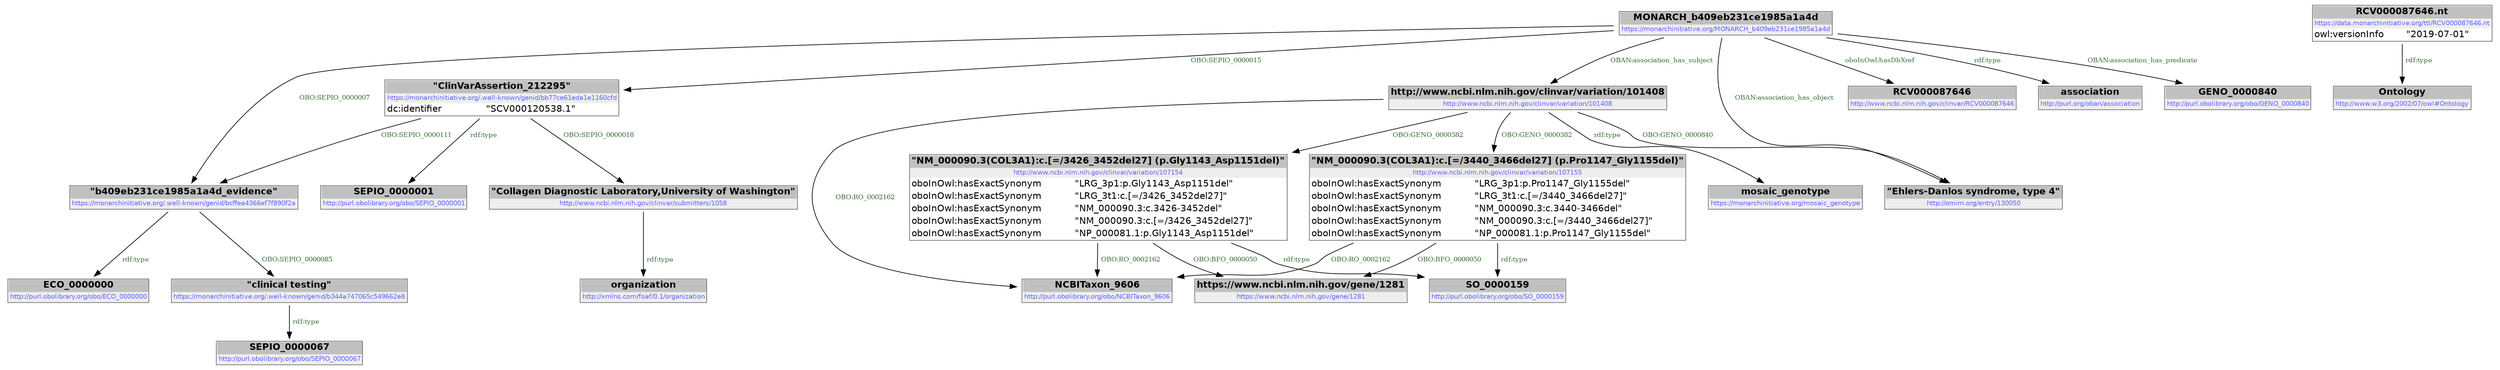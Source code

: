 digraph { 
 node [ fontname="DejaVu Sans" ] ; 
	node0 -> node1 [ color=BLACK, label=< <font point-size='10' color='#336633'>rdf:type</font> > ] ;
	node5 -> node0 [ color=BLACK, label=< <font point-size='10' color='#336633'>OBO:SEPIO_0000015</font> > ] ;
	node5 -> node6 [ color=BLACK, label=< <font point-size='10' color='#336633'>OBAN:association_has_subject</font> > ] ;
	node6 -> node2 [ color=BLACK, label=< <font point-size='10' color='#336633'>OBO:GENO_0000382</font> > ] ;
	node3 -> node7 [ color=BLACK, label=< <font point-size='10' color='#336633'>rdf:type</font> > ] ;
	node2 -> node8 [ color=BLACK, label=< <font point-size='10' color='#336633'>OBO:RO_0002162</font> > ] ;
	node4 -> node9 [ color=BLACK, label=< <font point-size='10' color='#336633'>OBO:BFO_0000050</font> > ] ;
	node4 -> node8 [ color=BLACK, label=< <font point-size='10' color='#336633'>OBO:RO_0002162</font> > ] ;
	node6 -> node11 [ color=BLACK, label=< <font point-size='10' color='#336633'>rdf:type</font> > ] ;
	node10 -> node12 [ color=BLACK, label=< <font point-size='10' color='#336633'>rdf:type</font> > ] ;
	node5 -> node13 [ color=BLACK, label=< <font point-size='10' color='#336633'>oboInOwl:hasDbXref</font> > ] ;
	node2 -> node9 [ color=BLACK, label=< <font point-size='10' color='#336633'>OBO:BFO_0000050</font> > ] ;
	node6 -> node14 [ color=BLACK, label=< <font point-size='10' color='#336633'>OBO:GENO_0000840</font> > ] ;
	node0 -> node15 [ color=BLACK, label=< <font point-size='10' color='#336633'>OBO:SEPIO_0000111</font> > ] ;
	node16 -> node17 [ color=BLACK, label=< <font point-size='10' color='#336633'>rdf:type</font> > ] ;
	node6 -> node8 [ color=BLACK, label=< <font point-size='10' color='#336633'>OBO:RO_0002162</font> > ] ;
	node0 -> node16 [ color=BLACK, label=< <font point-size='10' color='#336633'>OBO:SEPIO_0000018</font> > ] ;
	node5 -> node14 [ color=BLACK, label=< <font point-size='10' color='#336633'>OBAN:association_has_object</font> > ] ;
	node5 -> node18 [ color=BLACK, label=< <font point-size='10' color='#336633'>rdf:type</font> > ] ;
	node5 -> node15 [ color=BLACK, label=< <font point-size='10' color='#336633'>OBO:SEPIO_0000007</font> > ] ;
	node6 -> node4 [ color=BLACK, label=< <font point-size='10' color='#336633'>OBO:GENO_0000382</font> > ] ;
	node4 -> node19 [ color=BLACK, label=< <font point-size='10' color='#336633'>rdf:type</font> > ] ;
	node15 -> node20 [ color=BLACK, label=< <font point-size='10' color='#336633'>rdf:type</font> > ] ;
	node2 -> node19 [ color=BLACK, label=< <font point-size='10' color='#336633'>rdf:type</font> > ] ;
	node15 -> node3 [ color=BLACK, label=< <font point-size='10' color='#336633'>OBO:SEPIO_0000085</font> > ] ;
	node5 -> node21 [ color=BLACK, label=< <font point-size='10' color='#336633'>OBAN:association_has_predicate</font> > ] ;
# https://monarchinitiative.org/.well-known/genid/bb77ce61eda1e1160cfd node0
node0 [ shape=none, color=black label=< <table color='#666666' cellborder='0' cellspacing='0' border='1'><tr><td colspan='2' bgcolor='grey'><B>&quot;ClinVarAssertion_212295&quot;</B></td></tr><tr><td href='https://monarchinitiative.org/.well-known/genid/bb77ce61eda1e1160cfd' bgcolor='#eeeeee' colspan='2'><font point-size='10' color='#6666ff'>https://monarchinitiative.org/.well-known/genid/bb77ce61eda1e1160cfd</font></td></tr><tr><td align='left'>dc:identifier</td><td align='left'>&quot;SCV000120538.1&quot;</td></tr></table> > ] 
# http://purl.obolibrary.org/obo/SEPIO_0000001 node1
node1 [ shape=none, color=black label=< <table color='#666666' cellborder='0' cellspacing='0' border='1'><tr><td colspan='2' bgcolor='grey'><B>SEPIO_0000001</B></td></tr><tr><td href='http://purl.obolibrary.org/obo/SEPIO_0000001' bgcolor='#eeeeee' colspan='2'><font point-size='10' color='#6666ff'>http://purl.obolibrary.org/obo/SEPIO_0000001</font></td></tr></table> > ] 
# http://www.ncbi.nlm.nih.gov/clinvar/variation/107155 node2
node2 [ shape=none, color=black label=< <table color='#666666' cellborder='0' cellspacing='0' border='1'><tr><td colspan='2' bgcolor='grey'><B>&quot;NM_000090.3(COL3A1):c.[=/3440_3466del27] (p.Pro1147_Gly1155del)&quot;</B></td></tr><tr><td href='http://www.ncbi.nlm.nih.gov/clinvar/variation/107155' bgcolor='#eeeeee' colspan='2'><font point-size='10' color='#6666ff'>http://www.ncbi.nlm.nih.gov/clinvar/variation/107155</font></td></tr><tr><td align='left'>oboInOwl:hasExactSynonym</td><td align='left'>&quot;LRG_3p1:p.Pro1147_Gly1155del&quot;</td></tr><tr><td align='left'>oboInOwl:hasExactSynonym</td><td align='left'>&quot;LRG_3t1:c.[=/3440_3466del27]&quot;</td></tr><tr><td align='left'>oboInOwl:hasExactSynonym</td><td align='left'>&quot;NM_000090.3:c.3440-3466del&quot;</td></tr><tr><td align='left'>oboInOwl:hasExactSynonym</td><td align='left'>&quot;NM_000090.3:c.[=/3440_3466del27]&quot;</td></tr><tr><td align='left'>oboInOwl:hasExactSynonym</td><td align='left'>&quot;NP_000081.1:p.Pro1147_Gly1155del&quot;</td></tr></table> > ] 
# https://monarchinitiative.org/.well-known/genid/b344a747065c549662e8 node3
node3 [ shape=none, color=black label=< <table color='#666666' cellborder='0' cellspacing='0' border='1'><tr><td colspan='2' bgcolor='grey'><B>&quot;clinical testing&quot;</B></td></tr><tr><td href='https://monarchinitiative.org/.well-known/genid/b344a747065c549662e8' bgcolor='#eeeeee' colspan='2'><font point-size='10' color='#6666ff'>https://monarchinitiative.org/.well-known/genid/b344a747065c549662e8</font></td></tr></table> > ] 
# http://www.ncbi.nlm.nih.gov/clinvar/variation/107154 node4
node4 [ shape=none, color=black label=< <table color='#666666' cellborder='0' cellspacing='0' border='1'><tr><td colspan='2' bgcolor='grey'><B>&quot;NM_000090.3(COL3A1):c.[=/3426_3452del27] (p.Gly1143_Asp1151del)&quot;</B></td></tr><tr><td href='http://www.ncbi.nlm.nih.gov/clinvar/variation/107154' bgcolor='#eeeeee' colspan='2'><font point-size='10' color='#6666ff'>http://www.ncbi.nlm.nih.gov/clinvar/variation/107154</font></td></tr><tr><td align='left'>oboInOwl:hasExactSynonym</td><td align='left'>&quot;LRG_3p1:p.Gly1143_Asp1151del&quot;</td></tr><tr><td align='left'>oboInOwl:hasExactSynonym</td><td align='left'>&quot;LRG_3t1:c.[=/3426_3452del27]&quot;</td></tr><tr><td align='left'>oboInOwl:hasExactSynonym</td><td align='left'>&quot;NM_000090.3:c.3426-3452del&quot;</td></tr><tr><td align='left'>oboInOwl:hasExactSynonym</td><td align='left'>&quot;NM_000090.3:c.[=/3426_3452del27]&quot;</td></tr><tr><td align='left'>oboInOwl:hasExactSynonym</td><td align='left'>&quot;NP_000081.1:p.Gly1143_Asp1151del&quot;</td></tr></table> > ] 
# https://monarchinitiative.org/MONARCH_b409eb231ce1985a1a4d node5
node5 [ shape=none, color=black label=< <table color='#666666' cellborder='0' cellspacing='0' border='1'><tr><td colspan='2' bgcolor='grey'><B>MONARCH_b409eb231ce1985a1a4d</B></td></tr><tr><td href='https://monarchinitiative.org/MONARCH_b409eb231ce1985a1a4d' bgcolor='#eeeeee' colspan='2'><font point-size='10' color='#6666ff'>https://monarchinitiative.org/MONARCH_b409eb231ce1985a1a4d</font></td></tr></table> > ] 
# http://www.ncbi.nlm.nih.gov/clinvar/variation/101408 node6
node6 [ shape=none, color=black label=< <table color='#666666' cellborder='0' cellspacing='0' border='1'><tr><td colspan='2' bgcolor='grey'><B>http://www.ncbi.nlm.nih.gov/clinvar/variation/101408</B></td></tr><tr><td href='http://www.ncbi.nlm.nih.gov/clinvar/variation/101408' bgcolor='#eeeeee' colspan='2'><font point-size='10' color='#6666ff'>http://www.ncbi.nlm.nih.gov/clinvar/variation/101408</font></td></tr></table> > ] 
# http://purl.obolibrary.org/obo/SEPIO_0000067 node7
node7 [ shape=none, color=black label=< <table color='#666666' cellborder='0' cellspacing='0' border='1'><tr><td colspan='2' bgcolor='grey'><B>SEPIO_0000067</B></td></tr><tr><td href='http://purl.obolibrary.org/obo/SEPIO_0000067' bgcolor='#eeeeee' colspan='2'><font point-size='10' color='#6666ff'>http://purl.obolibrary.org/obo/SEPIO_0000067</font></td></tr></table> > ] 
# http://purl.obolibrary.org/obo/NCBITaxon_9606 node8
node8 [ shape=none, color=black label=< <table color='#666666' cellborder='0' cellspacing='0' border='1'><tr><td colspan='2' bgcolor='grey'><B>NCBITaxon_9606</B></td></tr><tr><td href='http://purl.obolibrary.org/obo/NCBITaxon_9606' bgcolor='#eeeeee' colspan='2'><font point-size='10' color='#6666ff'>http://purl.obolibrary.org/obo/NCBITaxon_9606</font></td></tr></table> > ] 
# https://www.ncbi.nlm.nih.gov/gene/1281 node9
node9 [ shape=none, color=black label=< <table color='#666666' cellborder='0' cellspacing='0' border='1'><tr><td colspan='2' bgcolor='grey'><B>https://www.ncbi.nlm.nih.gov/gene/1281</B></td></tr><tr><td href='https://www.ncbi.nlm.nih.gov/gene/1281' bgcolor='#eeeeee' colspan='2'><font point-size='10' color='#6666ff'>https://www.ncbi.nlm.nih.gov/gene/1281</font></td></tr></table> > ] 
# https://data.monarchinitiative.org/ttl/RCV000087646.nt node10
node10 [ shape=none, color=black label=< <table color='#666666' cellborder='0' cellspacing='0' border='1'><tr><td colspan='2' bgcolor='grey'><B>RCV000087646.nt</B></td></tr><tr><td href='https://data.monarchinitiative.org/ttl/RCV000087646.nt' bgcolor='#eeeeee' colspan='2'><font point-size='10' color='#6666ff'>https://data.monarchinitiative.org/ttl/RCV000087646.nt</font></td></tr><tr><td align='left'>owl:versionInfo</td><td align='left'>&quot;2019-07-01&quot;</td></tr></table> > ] 
# https://monarchinitiative.org/mosaic_genotype node11
node11 [ shape=none, color=black label=< <table color='#666666' cellborder='0' cellspacing='0' border='1'><tr><td colspan='2' bgcolor='grey'><B>mosaic_genotype</B></td></tr><tr><td href='https://monarchinitiative.org/mosaic_genotype' bgcolor='#eeeeee' colspan='2'><font point-size='10' color='#6666ff'>https://monarchinitiative.org/mosaic_genotype</font></td></tr></table> > ] 
# http://www.w3.org/2002/07/owl#Ontology node12
node12 [ shape=none, color=black label=< <table color='#666666' cellborder='0' cellspacing='0' border='1'><tr><td colspan='2' bgcolor='grey'><B>Ontology</B></td></tr><tr><td href='http://www.w3.org/2002/07/owl#Ontology' bgcolor='#eeeeee' colspan='2'><font point-size='10' color='#6666ff'>http://www.w3.org/2002/07/owl#Ontology</font></td></tr></table> > ] 
# http://www.ncbi.nlm.nih.gov/clinvar/RCV000087646 node13
node13 [ shape=none, color=black label=< <table color='#666666' cellborder='0' cellspacing='0' border='1'><tr><td colspan='2' bgcolor='grey'><B>RCV000087646</B></td></tr><tr><td href='http://www.ncbi.nlm.nih.gov/clinvar/RCV000087646' bgcolor='#eeeeee' colspan='2'><font point-size='10' color='#6666ff'>http://www.ncbi.nlm.nih.gov/clinvar/RCV000087646</font></td></tr></table> > ] 
# http://omim.org/entry/130050 node14
node14 [ shape=none, color=black label=< <table color='#666666' cellborder='0' cellspacing='0' border='1'><tr><td colspan='2' bgcolor='grey'><B>&quot;Ehlers-Danlos syndrome, type 4&quot;</B></td></tr><tr><td href='http://omim.org/entry/130050' bgcolor='#eeeeee' colspan='2'><font point-size='10' color='#6666ff'>http://omim.org/entry/130050</font></td></tr></table> > ] 
# https://monarchinitiative.org/.well-known/genid/bcffea4366ef7f890f2a node15
node15 [ shape=none, color=black label=< <table color='#666666' cellborder='0' cellspacing='0' border='1'><tr><td colspan='2' bgcolor='grey'><B>&quot;b409eb231ce1985a1a4d_evidence&quot;</B></td></tr><tr><td href='https://monarchinitiative.org/.well-known/genid/bcffea4366ef7f890f2a' bgcolor='#eeeeee' colspan='2'><font point-size='10' color='#6666ff'>https://monarchinitiative.org/.well-known/genid/bcffea4366ef7f890f2a</font></td></tr></table> > ] 
# http://www.ncbi.nlm.nih.gov/clinvar/submitters/1058 node16
node16 [ shape=none, color=black label=< <table color='#666666' cellborder='0' cellspacing='0' border='1'><tr><td colspan='2' bgcolor='grey'><B>&quot;Collagen Diagnostic Laboratory,University of Washington&quot;</B></td></tr><tr><td href='http://www.ncbi.nlm.nih.gov/clinvar/submitters/1058' bgcolor='#eeeeee' colspan='2'><font point-size='10' color='#6666ff'>http://www.ncbi.nlm.nih.gov/clinvar/submitters/1058</font></td></tr></table> > ] 
# http://xmlns.com/foaf/0.1/organization node17
node17 [ shape=none, color=black label=< <table color='#666666' cellborder='0' cellspacing='0' border='1'><tr><td colspan='2' bgcolor='grey'><B>organization</B></td></tr><tr><td href='http://xmlns.com/foaf/0.1/organization' bgcolor='#eeeeee' colspan='2'><font point-size='10' color='#6666ff'>http://xmlns.com/foaf/0.1/organization</font></td></tr></table> > ] 
# http://purl.org/oban/association node18
node18 [ shape=none, color=black label=< <table color='#666666' cellborder='0' cellspacing='0' border='1'><tr><td colspan='2' bgcolor='grey'><B>association</B></td></tr><tr><td href='http://purl.org/oban/association' bgcolor='#eeeeee' colspan='2'><font point-size='10' color='#6666ff'>http://purl.org/oban/association</font></td></tr></table> > ] 
# http://purl.obolibrary.org/obo/SO_0000159 node19
node19 [ shape=none, color=black label=< <table color='#666666' cellborder='0' cellspacing='0' border='1'><tr><td colspan='2' bgcolor='grey'><B>SO_0000159</B></td></tr><tr><td href='http://purl.obolibrary.org/obo/SO_0000159' bgcolor='#eeeeee' colspan='2'><font point-size='10' color='#6666ff'>http://purl.obolibrary.org/obo/SO_0000159</font></td></tr></table> > ] 
# http://purl.obolibrary.org/obo/ECO_0000000 node20
node20 [ shape=none, color=black label=< <table color='#666666' cellborder='0' cellspacing='0' border='1'><tr><td colspan='2' bgcolor='grey'><B>ECO_0000000</B></td></tr><tr><td href='http://purl.obolibrary.org/obo/ECO_0000000' bgcolor='#eeeeee' colspan='2'><font point-size='10' color='#6666ff'>http://purl.obolibrary.org/obo/ECO_0000000</font></td></tr></table> > ] 
# http://purl.obolibrary.org/obo/GENO_0000840 node21
node21 [ shape=none, color=black label=< <table color='#666666' cellborder='0' cellspacing='0' border='1'><tr><td colspan='2' bgcolor='grey'><B>GENO_0000840</B></td></tr><tr><td href='http://purl.obolibrary.org/obo/GENO_0000840' bgcolor='#eeeeee' colspan='2'><font point-size='10' color='#6666ff'>http://purl.obolibrary.org/obo/GENO_0000840</font></td></tr></table> > ] 
}
